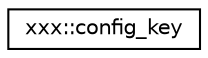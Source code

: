 digraph "Graphical Class Hierarchy"
{
  edge [fontname="Helvetica",fontsize="10",labelfontname="Helvetica",labelfontsize="10"];
  node [fontname="Helvetica",fontsize="10",shape=record];
  rankdir="LR";
  Node0 [label="xxx::config_key",height=0.2,width=0.4,color="black", fillcolor="white", style="filled",URL="$structxxx_1_1config__key.html"];
}

